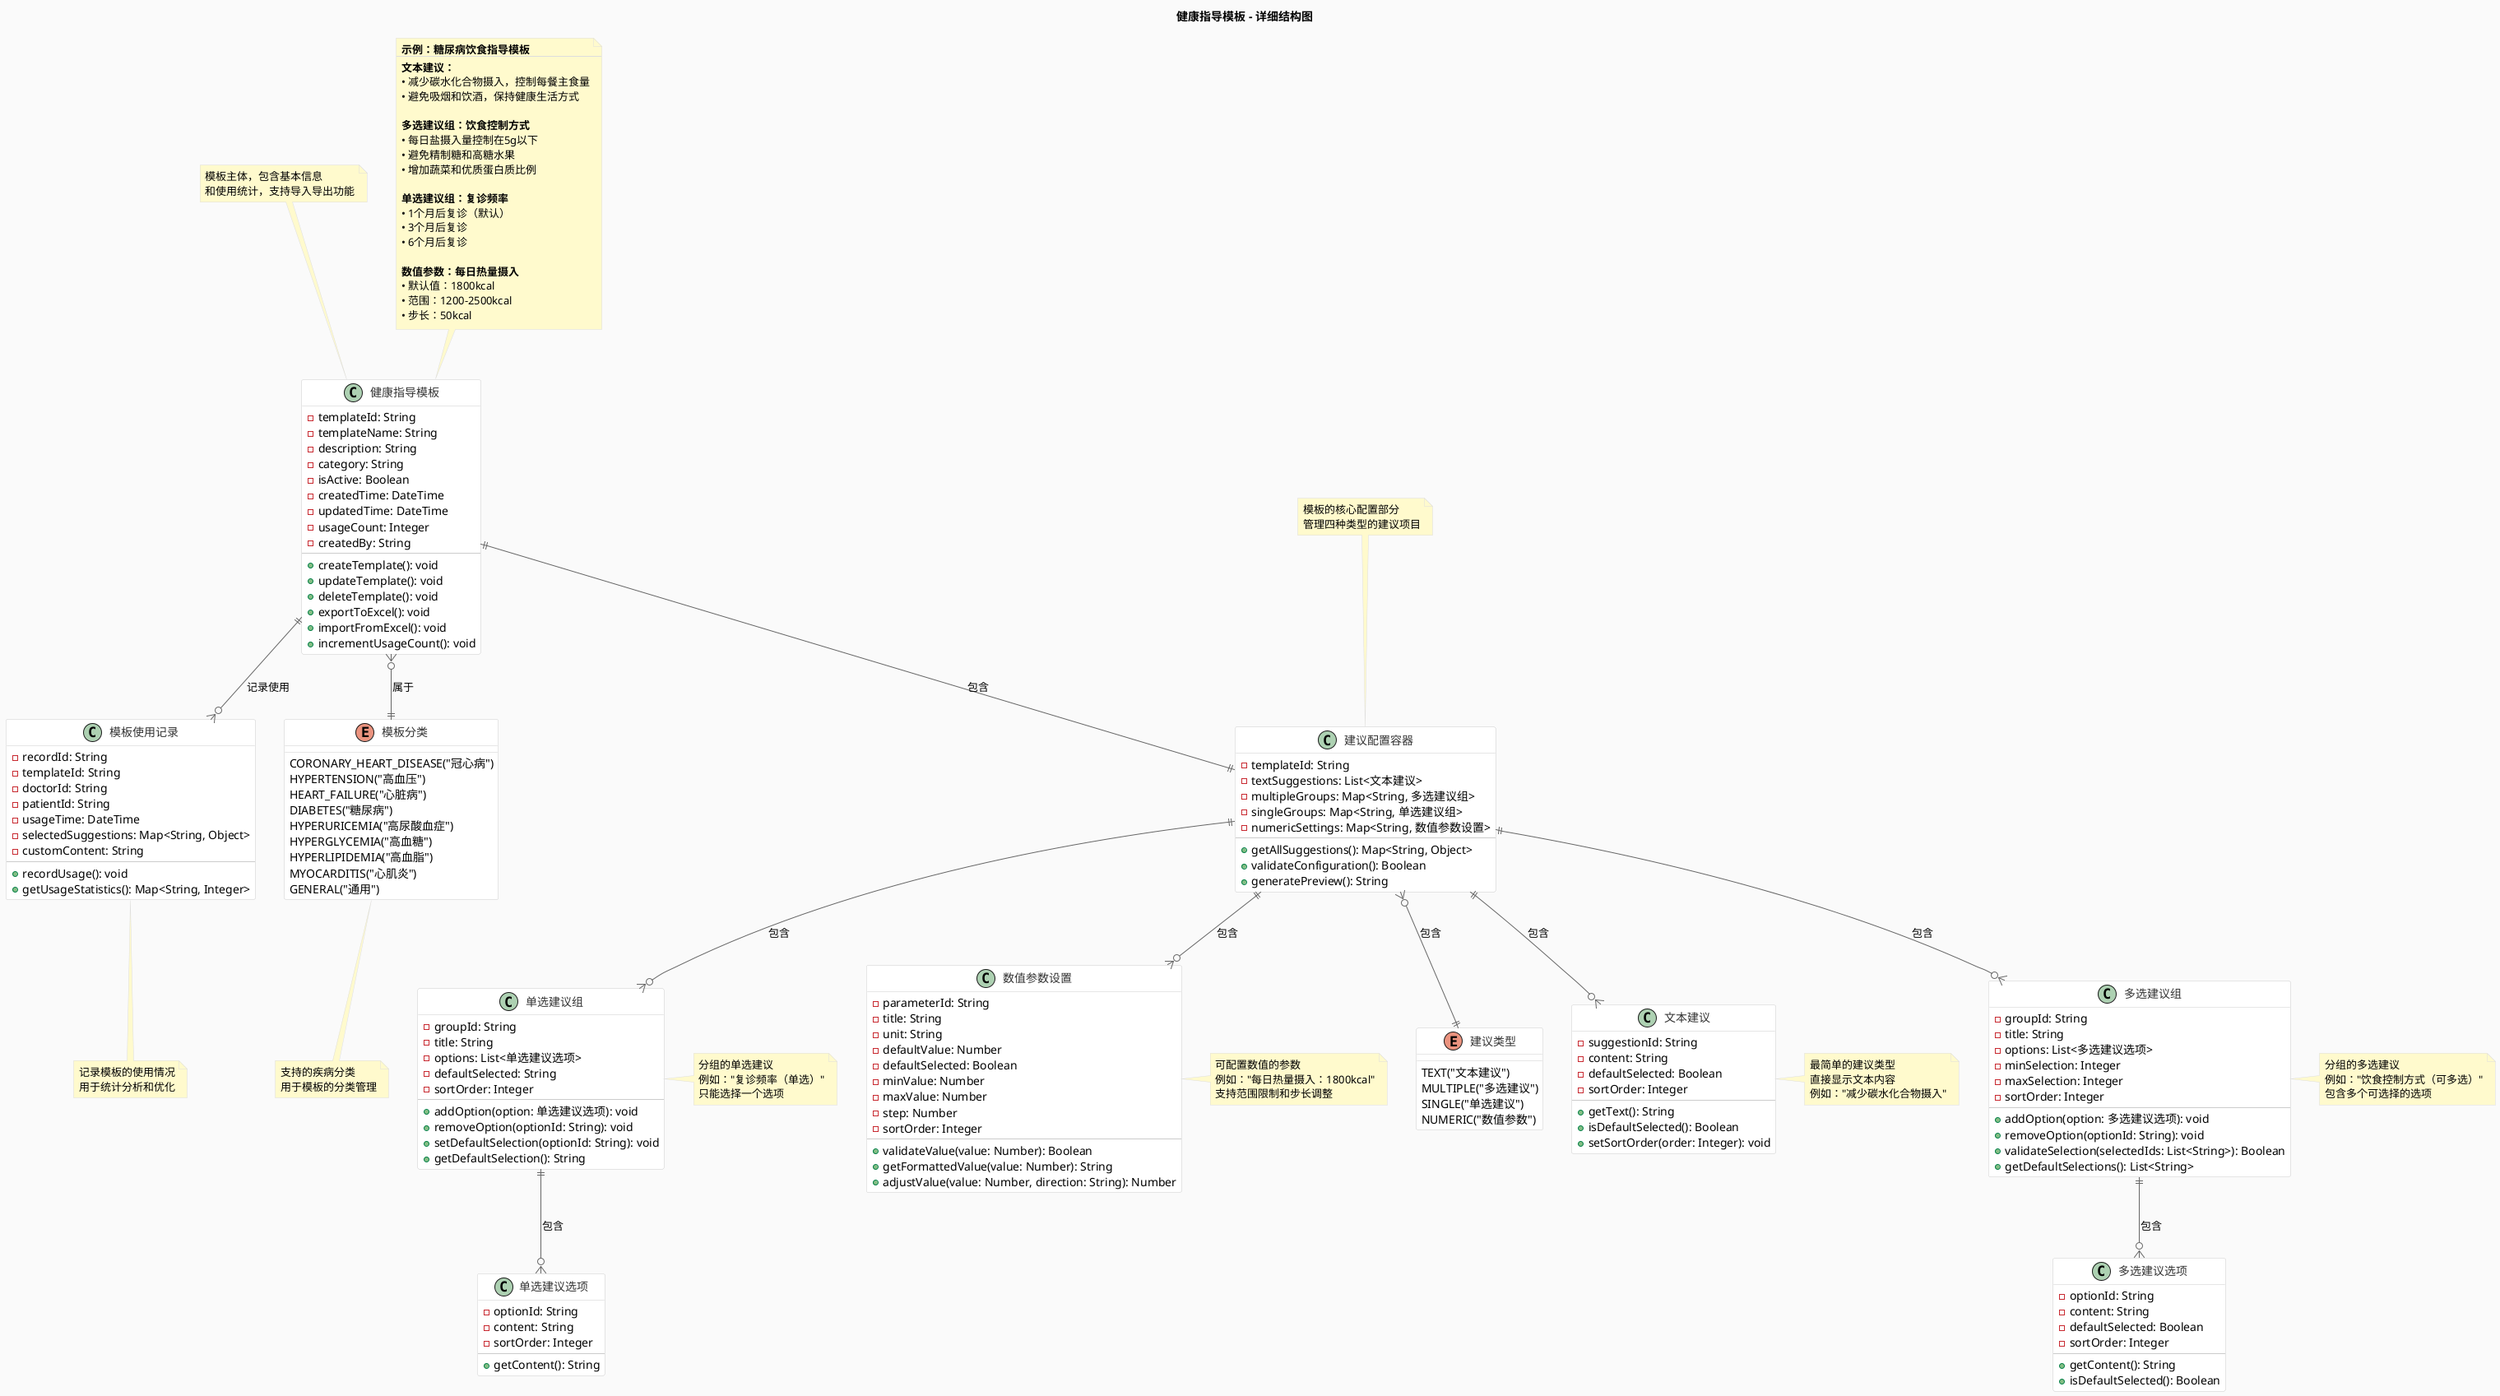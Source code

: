 @startuml 健康指导模板详细结构图

skinparam backgroundColor #FAFAFA
skinparam class {
    BackgroundColor #FFFFFF
    BorderColor #CCCCCC
    FontColor #333333
    ArrowColor #666666
}
skinparam note {
    BackgroundColor #FFFACD
    BorderColor #DDD
}

title 健康指导模板 - 详细结构图

' 健康指导模板主类
class 健康指导模板 {
    - templateId: String
    - templateName: String
    - description: String
    - category: String
    - isActive: Boolean
    - createdTime: DateTime
    - updatedTime: DateTime
    - usageCount: Integer
    - createdBy: String
    --
    + createTemplate(): void
    + updateTemplate(): void
    + deleteTemplate(): void
    + exportToExcel(): void
    + importFromExcel(): void
    + incrementUsageCount(): void
}

' 建议配置容器类
class 建议配置容器 {
    - templateId: String
    - textSuggestions: List<文本建议>
    - multipleGroups: Map<String, 多选建议组>
    - singleGroups: Map<String, 单选建议组>
    - numericSettings: Map<String, 数值参数设置>
    --
    + getAllSuggestions(): Map<String, Object>
    + validateConfiguration(): Boolean
    + generatePreview(): String
}

' 文本建议类
class 文本建议 {
    - suggestionId: String
    - content: String
    - defaultSelected: Boolean
    - sortOrder: Integer
    --
    + getText(): String
    + isDefaultSelected(): Boolean
    + setSortOrder(order: Integer): void
}

' 多选建议组类
class 多选建议组 {
    - groupId: String
    - title: String
    - options: List<多选建议选项>
    - minSelection: Integer
    - maxSelection: Integer
    - sortOrder: Integer
    --
    + addOption(option: 多选建议选项): void
    + removeOption(optionId: String): void
    + validateSelection(selectedIds: List<String>): Boolean
    + getDefaultSelections(): List<String>
}

' 多选建议选项类
class 多选建议选项 {
    - optionId: String
    - content: String
    - defaultSelected: Boolean
    - sortOrder: Integer
    --
    + getContent(): String
    + isDefaultSelected(): Boolean
}

' 单选建议组类
class 单选建议组 {
    - groupId: String
    - title: String
    - options: List<单选建议选项>
    - defaultSelected: String
    - sortOrder: Integer
    --
    + addOption(option: 单选建议选项): void
    + removeOption(optionId: String): void
    + setDefaultSelection(optionId: String): void
    + getDefaultSelection(): String
}

' 单选建议选项类
class 单选建议选项 {
    - optionId: String
    - content: String
    - sortOrder: Integer
    --
    + getContent(): String
}

' 数值参数设置类
class 数值参数设置 {
    - parameterId: String
    - title: String
    - unit: String
    - defaultValue: Number
    - defaultSelected: Boolean
    - minValue: Number
    - maxValue: Number
    - step: Number
    - sortOrder: Integer
    --
    + validateValue(value: Number): Boolean
    + getFormattedValue(value: Number): String
    + adjustValue(value: Number, direction: String): Number
}

' 模板使用记录类
class 模板使用记录 {
    - recordId: String
    - templateId: String
    - doctorId: String
    - patientId: String
    - usageTime: DateTime
    - selectedSuggestions: Map<String, Object>
    - customContent: String
    --
    + recordUsage(): void
    + getUsageStatistics(): Map<String, Integer>
}

' 模板分类枚举
enum 模板分类 {
    CORONARY_HEART_DISEASE("冠心病")
    HYPERTENSION("高血压")
    HEART_FAILURE("心脏病")
    DIABETES("糖尿病")
    HYPERURICEMIA("高尿酸血症")
    HYPERGLYCEMIA("高血糖")
    HYPERLIPIDEMIA("高血脂")
    MYOCARDITIS("心肌炎")
    GENERAL("通用")
}

' 建议类型枚举
enum 建议类型 {
    TEXT("文本建议")
    MULTIPLE("多选建议")
    SINGLE("单选建议")
    NUMERIC("数值参数")
}

' 类之间的关系

' 健康指导模板与建议配置容器的组合关系
健康指导模板 ||--|| 建议配置容器 : 包含

' 建议配置容器与各种建议类型的组合关系
建议配置容器 ||--o{ 文本建议 : 包含
建议配置容器 ||--o{ 多选建议组 : 包含
建议配置容器 ||--o{ 单选建议组 : 包含
建议配置容器 ||--o{ 数值参数设置 : 包含

' 多选建议组与选项的组合关系
多选建议组 ||--o{ 多选建议选项 : 包含

' 单选建议组与选项的组合关系
单选建议组 ||--o{ 单选建议选项 : 包含

' 健康指导模板与使用记录的关联关系
健康指导模板 ||--o{ 模板使用记录 : 记录使用

' 枚举关系
健康指导模板 }o--|| 模板分类 : 属于
建议配置容器 }o--|| 建议类型 : 包含

' 添加详细注释
note top of 健康指导模板 : 模板主体，包含基本信息\n和使用统计，支持导入导出功能

note top of 建议配置容器 : 模板的核心配置部分\n管理四种类型的建议项目

note right of 文本建议 : 最简单的建议类型\n直接显示文本内容\n例如："减少碳水化合物摄入"

note right of 多选建议组 : 分组的多选建议\n例如："饮食控制方式（可多选）"\n包含多个可选择的选项

note right of 单选建议组 : 分组的单选建议\n例如："复诊频率（单选）"\n只能选择一个选项

note right of 数值参数设置 : 可配置数值的参数\n例如："每日热量摄入：1800kcal"\n支持范围限制和步长调整

note bottom of 模板使用记录 : 记录模板的使用情况\n用于统计分析和优化

note bottom of 模板分类 : 支持的疾病分类\n用于模板的分类管理

' 示例数据结构
note as ExampleData
<b>示例：糖尿病饮食指导模板</b>
--
<b>文本建议：</b>
• 减少碳水化合物摄入，控制每餐主食量
• 避免吸烟和饮酒，保持健康生活方式

<b>多选建议组：饮食控制方式</b>
• 每日盐摄入量控制在5g以下
• 避免精制糖和高糖水果
• 增加蔬菜和优质蛋白质比例

<b>单选建议组：复诊频率</b>
• 1个月后复诊（默认）
• 3个月后复诊
• 6个月后复诊

<b>数值参数：每日热量摄入</b>
• 默认值：1800kcal
• 范围：1200-2500kcal
• 步长：50kcal
end note

ExampleData .. 健康指导模板

@enduml